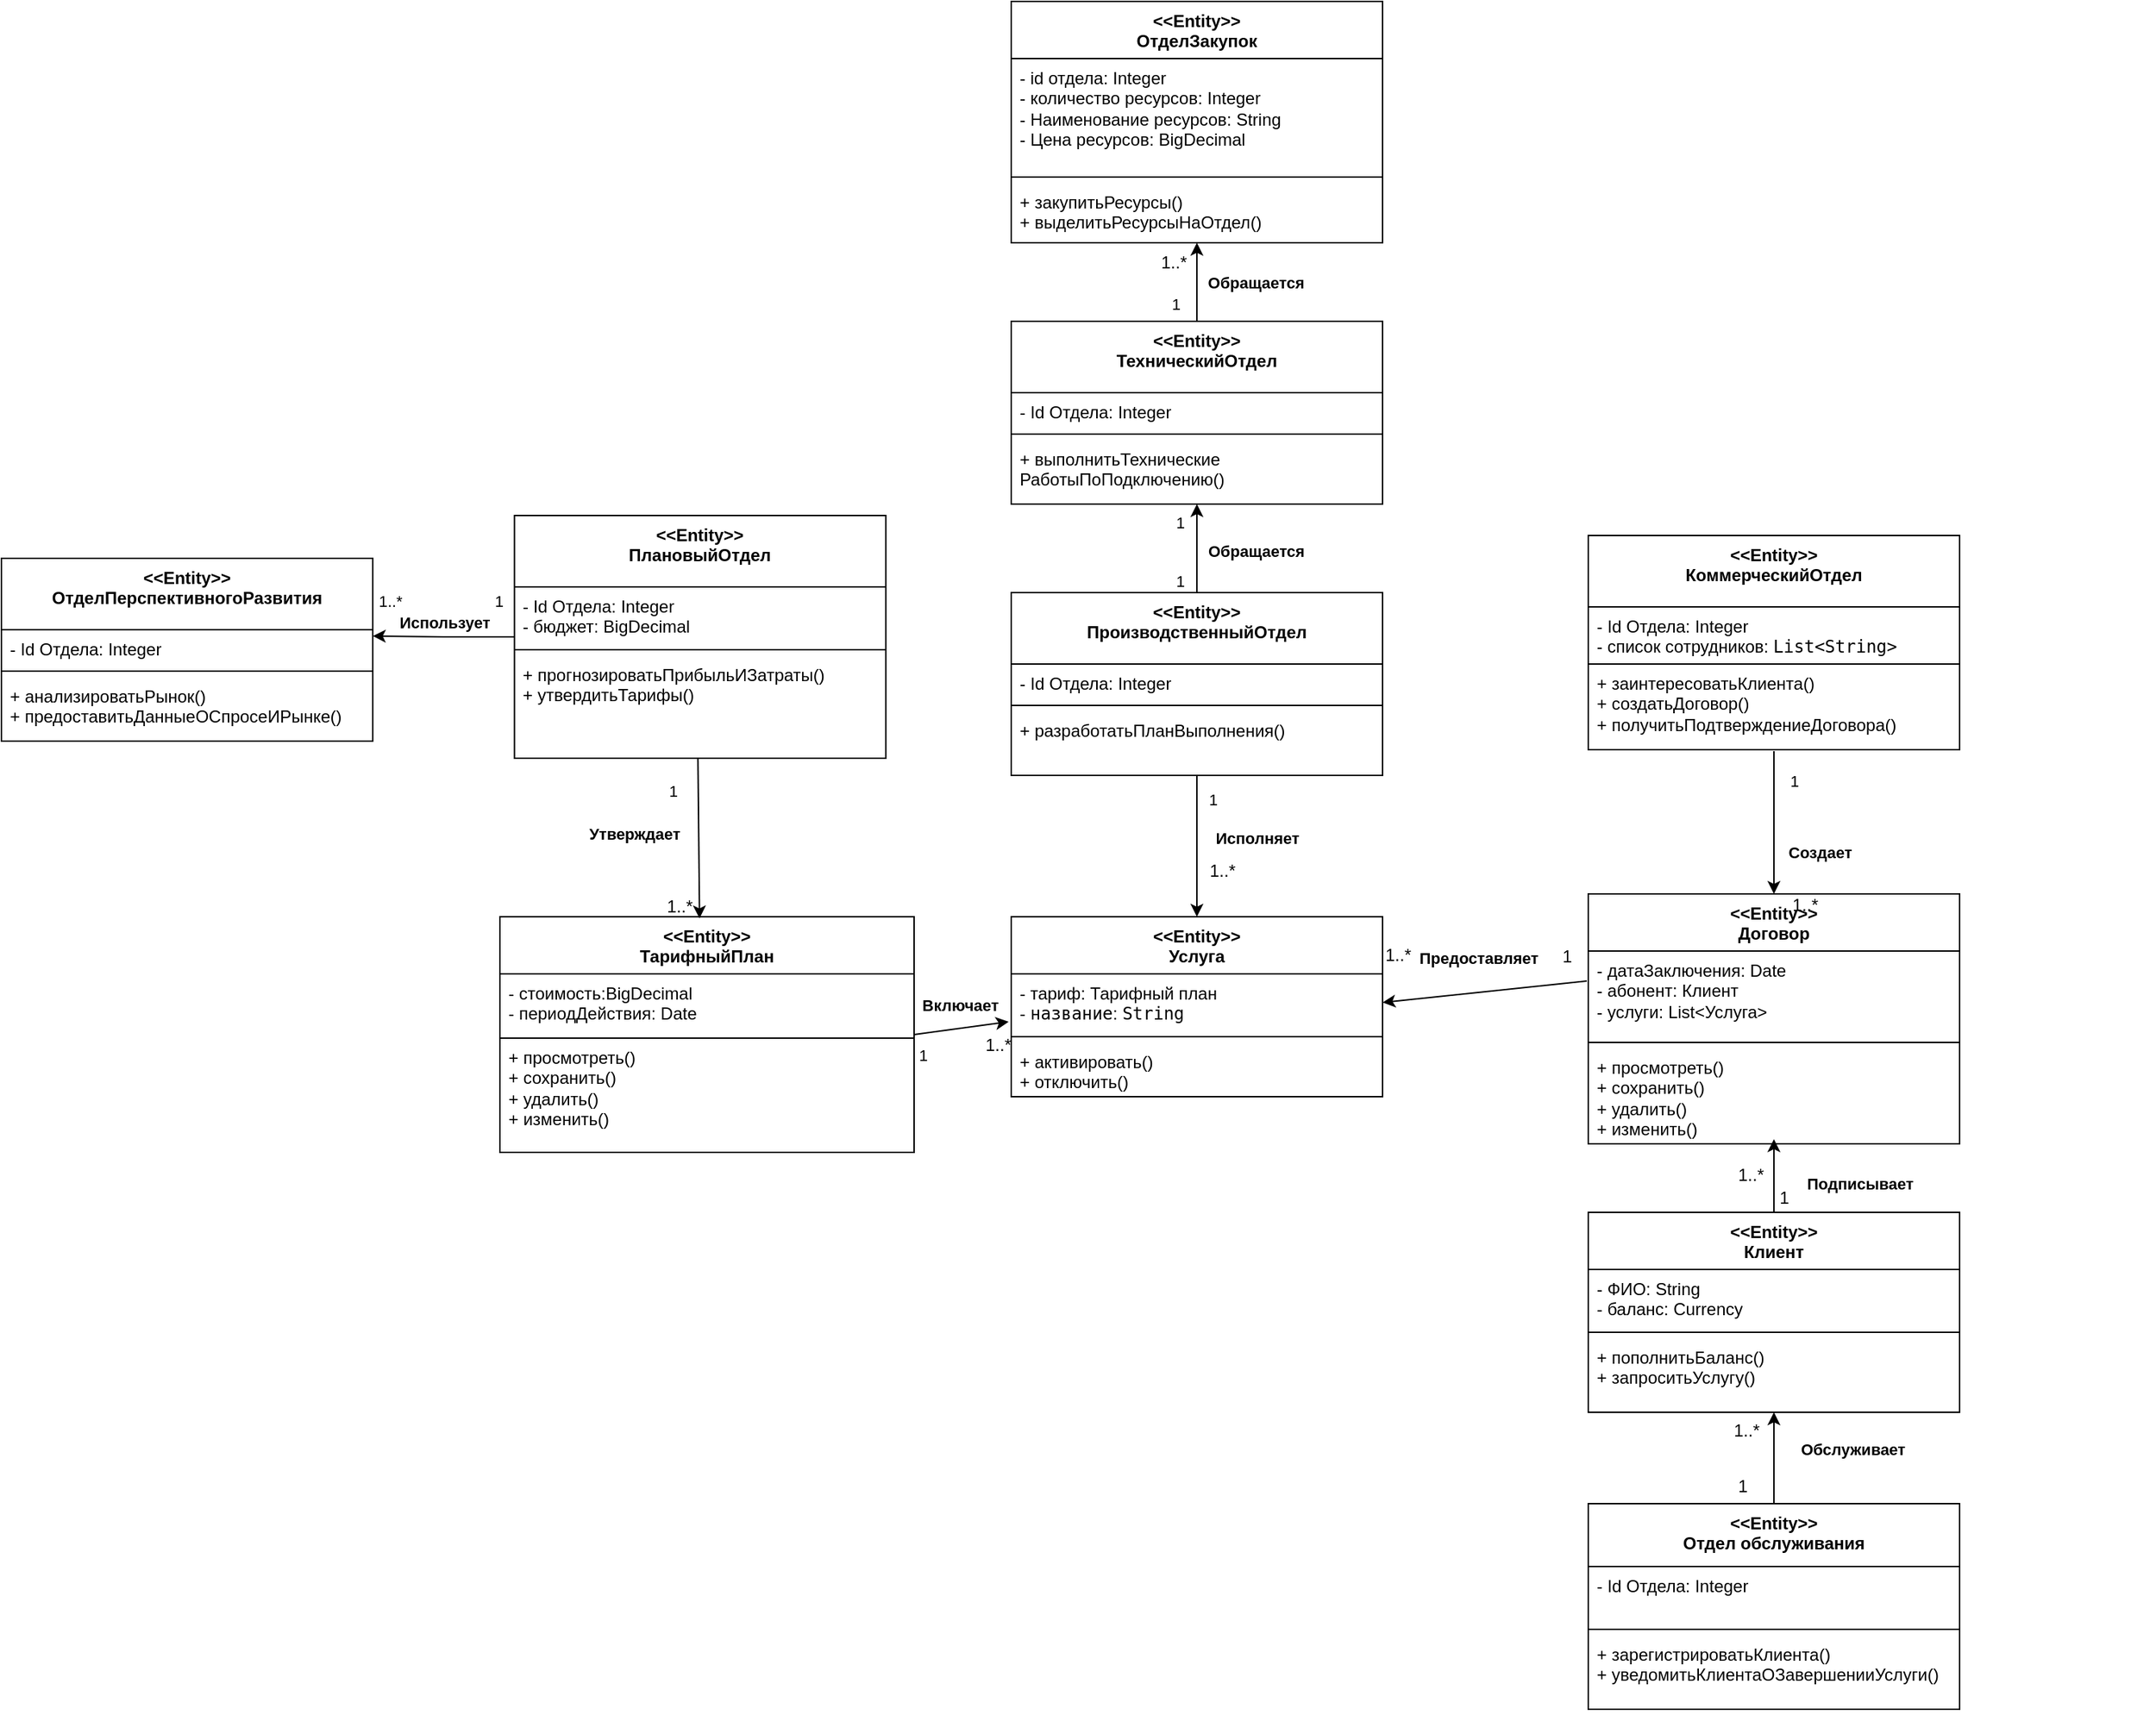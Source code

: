 <mxfile version="26.2.4">
  <diagram name="Страница — 1" id="UrVU0uqpv7EShTGXeRlz">
    <mxGraphModel dx="1558" dy="926" grid="0" gridSize="10" guides="1" tooltips="1" connect="1" arrows="1" fold="1" page="1" pageScale="1" pageWidth="2339" pageHeight="3300" math="0" shadow="0">
      <root>
        <mxCell id="0" />
        <mxCell id="1" parent="0" />
        <mxCell id="eWgIt1Ur5osE32BD8mv0-30" style="edgeStyle=orthogonalEdgeStyle;rounded=0;orthogonalLoop=1;jettySize=auto;html=1;" edge="1" parent="1" source="eWgIt1Ur5osE32BD8mv0-19" target="V-TtBSGZ4l5DKQ4Nvbj8-29">
          <mxGeometry relative="1" as="geometry">
            <mxPoint x="1521" y="920" as="sourcePoint" />
          </mxGeometry>
        </mxCell>
        <mxCell id="V-TtBSGZ4l5DKQ4Nvbj8-6" value="&lt;div&gt;&amp;lt;&amp;lt;Entity&amp;gt;&amp;gt;&lt;/div&gt;&lt;div&gt;ОтделЗакупок&lt;/div&gt;" style="swimlane;fontStyle=1;align=center;verticalAlign=top;childLayout=stackLayout;horizontal=1;startSize=40;horizontalStack=0;resizeParent=1;resizeParentMax=0;resizeLast=0;collapsible=1;marginBottom=0;whiteSpace=wrap;html=1;" parent="1" vertex="1">
          <mxGeometry x="1391" y="411" width="260" height="169" as="geometry" />
        </mxCell>
        <mxCell id="V-TtBSGZ4l5DKQ4Nvbj8-7" value="&lt;div&gt;&lt;div&gt;- id отдела&lt;span style=&quot;background-color: transparent; color: light-dark(rgb(0, 0, 0), rgb(255, 255, 255));&quot;&gt;: Integer&lt;/span&gt;&lt;/div&gt;&lt;/div&gt;&lt;div&gt;&lt;span style=&quot;background-color: transparent; color: light-dark(rgb(0, 0, 0), rgb(255, 255, 255));&quot;&gt;- количество ресурсов: Integer&lt;/span&gt;&lt;/div&gt;&lt;div&gt;- Наименование ресурсов: String&lt;/div&gt;&lt;div&gt;- Цена ресурсов: BigDecimal&lt;/div&gt;" style="text;strokeColor=none;fillColor=none;align=left;verticalAlign=top;spacingLeft=4;spacingRight=4;overflow=hidden;rotatable=0;points=[[0,0.5],[1,0.5]];portConstraint=eastwest;whiteSpace=wrap;html=1;" parent="V-TtBSGZ4l5DKQ4Nvbj8-6" vertex="1">
          <mxGeometry y="40" width="260" height="79" as="geometry" />
        </mxCell>
        <mxCell id="V-TtBSGZ4l5DKQ4Nvbj8-8" value="" style="line;strokeWidth=1;fillColor=none;align=left;verticalAlign=middle;spacingTop=-1;spacingLeft=3;spacingRight=3;rotatable=0;labelPosition=right;points=[];portConstraint=eastwest;strokeColor=inherit;" parent="V-TtBSGZ4l5DKQ4Nvbj8-6" vertex="1">
          <mxGeometry y="119" width="260" height="8" as="geometry" />
        </mxCell>
        <mxCell id="V-TtBSGZ4l5DKQ4Nvbj8-9" value="&lt;div&gt;+ закупитьРесурсы()&lt;/div&gt;&lt;div&gt;+ выделитьРесурсыНаОтдел()&lt;/div&gt;" style="text;strokeColor=none;fillColor=none;align=left;verticalAlign=top;spacingLeft=4;spacingRight=4;overflow=hidden;rotatable=0;points=[[0,0.5],[1,0.5]];portConstraint=eastwest;whiteSpace=wrap;html=1;" parent="V-TtBSGZ4l5DKQ4Nvbj8-6" vertex="1">
          <mxGeometry y="127" width="260" height="42" as="geometry" />
        </mxCell>
        <mxCell id="V-TtBSGZ4l5DKQ4Nvbj8-10" value="&lt;div&gt;&amp;lt;&amp;lt;Entity&amp;gt;&amp;gt;&lt;/div&gt;&lt;div&gt;ПлановыйОтдел&lt;/div&gt;" style="swimlane;fontStyle=1;align=center;verticalAlign=top;childLayout=stackLayout;horizontal=1;startSize=50;horizontalStack=0;resizeParent=1;resizeParentMax=0;resizeLast=0;collapsible=1;marginBottom=0;whiteSpace=wrap;html=1;" parent="1" vertex="1">
          <mxGeometry x="1043.21" y="771" width="260" height="170" as="geometry" />
        </mxCell>
        <mxCell id="V-TtBSGZ4l5DKQ4Nvbj8-11" value="&lt;div&gt;- Id Отдела: Integer&lt;/div&gt;- бюджет: BigDecimal" style="text;strokeColor=none;fillColor=none;align=left;verticalAlign=top;spacingLeft=4;spacingRight=4;overflow=hidden;rotatable=0;points=[[0,0.5],[1,0.5]];portConstraint=eastwest;whiteSpace=wrap;html=1;" parent="V-TtBSGZ4l5DKQ4Nvbj8-10" vertex="1">
          <mxGeometry y="50" width="260" height="40" as="geometry" />
        </mxCell>
        <mxCell id="V-TtBSGZ4l5DKQ4Nvbj8-12" value="" style="line;strokeWidth=1;fillColor=none;align=left;verticalAlign=middle;spacingTop=-1;spacingLeft=3;spacingRight=3;rotatable=0;labelPosition=right;points=[];portConstraint=eastwest;strokeColor=inherit;" parent="V-TtBSGZ4l5DKQ4Nvbj8-10" vertex="1">
          <mxGeometry y="90" width="260" height="8" as="geometry" />
        </mxCell>
        <mxCell id="V-TtBSGZ4l5DKQ4Nvbj8-13" value="&lt;div&gt;&lt;div&gt;+ прогнозироватьПрибыльИЗатраты()&lt;/div&gt;&lt;/div&gt;&lt;div&gt;+&amp;nbsp;&lt;span style=&quot;background-color: initial;&quot;&gt;утвердитьТарифы()&lt;/span&gt;&lt;/div&gt;" style="text;strokeColor=none;fillColor=none;align=left;verticalAlign=top;spacingLeft=4;spacingRight=4;overflow=hidden;rotatable=0;points=[[0,0.5],[1,0.5]];portConstraint=eastwest;whiteSpace=wrap;html=1;" parent="V-TtBSGZ4l5DKQ4Nvbj8-10" vertex="1">
          <mxGeometry y="98" width="260" height="72" as="geometry" />
        </mxCell>
        <mxCell id="V-TtBSGZ4l5DKQ4Nvbj8-14" value="&lt;div&gt;&amp;lt;&amp;lt;Entity&amp;gt;&amp;gt;&lt;/div&gt;&lt;div&gt;КоммерческийОтдел&lt;/div&gt;" style="swimlane;fontStyle=1;align=center;verticalAlign=top;childLayout=stackLayout;horizontal=1;startSize=50;horizontalStack=0;resizeParent=1;resizeParentMax=0;resizeLast=0;collapsible=1;marginBottom=0;whiteSpace=wrap;html=1;" parent="1" vertex="1">
          <mxGeometry x="1795" y="785" width="260" height="150" as="geometry" />
        </mxCell>
        <mxCell id="V-TtBSGZ4l5DKQ4Nvbj8-15" value="&lt;div&gt;- Id Отдела: Integer&lt;/div&gt;- список сотрудников: &lt;code&gt;List&amp;lt;String&amp;gt;&lt;/code&gt;&lt;div&gt;&lt;code&gt;&lt;br&gt;&lt;/code&gt;&lt;/div&gt;" style="text;strokeColor=default;fillColor=none;align=left;verticalAlign=top;spacingLeft=4;spacingRight=4;overflow=hidden;rotatable=0;points=[[0,0.5],[1,0.5]];portConstraint=eastwest;whiteSpace=wrap;html=1;" parent="V-TtBSGZ4l5DKQ4Nvbj8-14" vertex="1">
          <mxGeometry y="50" width="260" height="40" as="geometry" />
        </mxCell>
        <mxCell id="V-TtBSGZ4l5DKQ4Nvbj8-16" value="+ заинтересоватьКлиента()&lt;div&gt;+&amp;nbsp;&lt;span style=&quot;background-color: initial;&quot;&gt;создатьДоговор()&lt;/span&gt;&lt;br&gt;&lt;/div&gt;&lt;div&gt;+ получитьПодтверждениеДоговора()&lt;br&gt;&lt;/div&gt;" style="text;strokeColor=none;fillColor=none;align=left;verticalAlign=top;spacingLeft=4;spacingRight=4;overflow=hidden;rotatable=0;points=[[0,0.5],[1,0.5]];portConstraint=eastwest;whiteSpace=wrap;html=1;" parent="V-TtBSGZ4l5DKQ4Nvbj8-14" vertex="1">
          <mxGeometry y="90" width="260" height="60" as="geometry" />
        </mxCell>
        <mxCell id="V-TtBSGZ4l5DKQ4Nvbj8-21" value="&lt;div&gt;&amp;lt;&amp;lt;Entity&amp;gt;&amp;gt;&lt;/div&gt;Клиент" style="swimlane;fontStyle=1;align=center;verticalAlign=top;childLayout=stackLayout;horizontal=1;startSize=40;horizontalStack=0;resizeParent=1;resizeParentMax=0;resizeLast=0;collapsible=1;marginBottom=0;whiteSpace=wrap;html=1;" parent="1" vertex="1">
          <mxGeometry x="1795" y="1259.0" width="260" height="140" as="geometry" />
        </mxCell>
        <mxCell id="V-TtBSGZ4l5DKQ4Nvbj8-22" value="&lt;div&gt;- ФИО: String&lt;br&gt;&lt;/div&gt;&lt;div&gt;- баланс: Currency&lt;/div&gt;" style="text;strokeColor=none;fillColor=none;align=left;verticalAlign=top;spacingLeft=4;spacingRight=4;overflow=hidden;rotatable=0;points=[[0,0.5],[1,0.5]];portConstraint=eastwest;whiteSpace=wrap;html=1;" parent="V-TtBSGZ4l5DKQ4Nvbj8-21" vertex="1">
          <mxGeometry y="40" width="260" height="40" as="geometry" />
        </mxCell>
        <mxCell id="V-TtBSGZ4l5DKQ4Nvbj8-23" value="" style="line;strokeWidth=1;fillColor=none;align=left;verticalAlign=middle;spacingTop=-1;spacingLeft=3;spacingRight=3;rotatable=0;labelPosition=right;points=[];portConstraint=eastwest;strokeColor=inherit;" parent="V-TtBSGZ4l5DKQ4Nvbj8-21" vertex="1">
          <mxGeometry y="80" width="260" height="8" as="geometry" />
        </mxCell>
        <mxCell id="V-TtBSGZ4l5DKQ4Nvbj8-24" value="+ пополнитьБаланс()&lt;div&gt;+ &lt;span style=&quot;background-color: initial;&quot;&gt;запроситьУслугу()&lt;/span&gt;&lt;/div&gt;" style="text;strokeColor=none;fillColor=none;align=left;verticalAlign=top;spacingLeft=4;spacingRight=4;overflow=hidden;rotatable=0;points=[[0,0.5],[1,0.5]];portConstraint=eastwest;whiteSpace=wrap;html=1;" parent="V-TtBSGZ4l5DKQ4Nvbj8-21" vertex="1">
          <mxGeometry y="88" width="260" height="52" as="geometry" />
        </mxCell>
        <mxCell id="V-TtBSGZ4l5DKQ4Nvbj8-25" value="&lt;div&gt;&amp;lt;&amp;lt;Entity&amp;gt;&amp;gt;&lt;/div&gt;&lt;div&gt;&lt;span style=&quot;background-color: transparent; color: light-dark(rgb(0, 0, 0), rgb(255, 255, 255));&quot;&gt;Договор&lt;/span&gt;&lt;/div&gt;" style="swimlane;fontStyle=1;align=center;verticalAlign=top;childLayout=stackLayout;horizontal=1;startSize=40;horizontalStack=0;resizeParent=1;resizeParentMax=0;resizeLast=0;collapsible=1;marginBottom=0;whiteSpace=wrap;html=1;" parent="1" vertex="1">
          <mxGeometry x="1795" y="1036" width="260" height="175" as="geometry" />
        </mxCell>
        <mxCell id="V-TtBSGZ4l5DKQ4Nvbj8-26" value="&lt;div&gt;- датаЗаключения: Date&lt;/div&gt;&lt;div&gt;- абонент: Клиент&lt;br&gt;&lt;/div&gt;&lt;div&gt;- услуги: List&amp;lt;Услуга&amp;gt;&lt;/div&gt;" style="text;strokeColor=none;fillColor=none;align=left;verticalAlign=top;spacingLeft=4;spacingRight=4;overflow=hidden;rotatable=0;points=[[0,0.5],[1,0.5]];portConstraint=eastwest;whiteSpace=wrap;html=1;" parent="V-TtBSGZ4l5DKQ4Nvbj8-25" vertex="1">
          <mxGeometry y="40" width="260" height="60" as="geometry" />
        </mxCell>
        <mxCell id="V-TtBSGZ4l5DKQ4Nvbj8-27" value="" style="line;strokeWidth=1;fillColor=none;align=left;verticalAlign=middle;spacingTop=-1;spacingLeft=3;spacingRight=3;rotatable=0;labelPosition=right;points=[];portConstraint=eastwest;strokeColor=inherit;" parent="V-TtBSGZ4l5DKQ4Nvbj8-25" vertex="1">
          <mxGeometry y="100" width="260" height="8" as="geometry" />
        </mxCell>
        <mxCell id="V-TtBSGZ4l5DKQ4Nvbj8-28" value="&lt;div&gt;+ просмотреть()&lt;div&gt;+ сохранить()&lt;/div&gt;&lt;div&gt;+ удалить()&lt;/div&gt;&lt;div&gt;+ изменить()&lt;/div&gt;&lt;/div&gt;" style="text;strokeColor=none;fillColor=none;align=left;verticalAlign=top;spacingLeft=4;spacingRight=4;overflow=hidden;rotatable=0;points=[[0,0.5],[1,0.5]];portConstraint=eastwest;whiteSpace=wrap;html=1;" parent="V-TtBSGZ4l5DKQ4Nvbj8-25" vertex="1">
          <mxGeometry y="108" width="260" height="67" as="geometry" />
        </mxCell>
        <mxCell id="V-TtBSGZ4l5DKQ4Nvbj8-29" value="&lt;div&gt;&amp;lt;&amp;lt;Entity&amp;gt;&amp;gt;&lt;/div&gt;&lt;div&gt;&lt;span style=&quot;background-color: transparent; color: light-dark(rgb(0, 0, 0), rgb(255, 255, 255));&quot;&gt;Услуга&lt;/span&gt;&lt;/div&gt;" style="swimlane;fontStyle=1;align=center;verticalAlign=top;childLayout=stackLayout;horizontal=1;startSize=40;horizontalStack=0;resizeParent=1;resizeParentMax=0;resizeLast=0;collapsible=1;marginBottom=0;whiteSpace=wrap;html=1;" parent="1" vertex="1">
          <mxGeometry x="1391" y="1052" width="260" height="126" as="geometry" />
        </mxCell>
        <mxCell id="V-TtBSGZ4l5DKQ4Nvbj8-30" value="- тариф: Тарифный план&lt;div&gt;&lt;font face=&quot;Helvetica&quot;&gt;-&amp;nbsp;&lt;code&gt;название&lt;/code&gt;: &lt;code&gt;String&lt;/code&gt;&lt;/font&gt;&lt;/div&gt;" style="text;strokeColor=none;fillColor=none;align=left;verticalAlign=top;spacingLeft=4;spacingRight=4;overflow=hidden;rotatable=0;points=[[0,0.5],[1,0.5]];portConstraint=eastwest;whiteSpace=wrap;html=1;" parent="V-TtBSGZ4l5DKQ4Nvbj8-29" vertex="1">
          <mxGeometry y="40" width="260" height="40" as="geometry" />
        </mxCell>
        <mxCell id="V-TtBSGZ4l5DKQ4Nvbj8-31" value="" style="line;strokeWidth=1;fillColor=none;align=left;verticalAlign=middle;spacingTop=-1;spacingLeft=3;spacingRight=3;rotatable=0;labelPosition=right;points=[];portConstraint=eastwest;strokeColor=inherit;" parent="V-TtBSGZ4l5DKQ4Nvbj8-29" vertex="1">
          <mxGeometry y="80" width="260" height="8" as="geometry" />
        </mxCell>
        <mxCell id="V-TtBSGZ4l5DKQ4Nvbj8-32" value="+ активировать()&lt;div&gt;+ отключить()&lt;/div&gt;&lt;div&gt;&lt;br&gt;&lt;/div&gt;" style="text;strokeColor=none;fillColor=none;align=left;verticalAlign=top;spacingLeft=4;spacingRight=4;overflow=hidden;rotatable=0;points=[[0,0.5],[1,0.5]];portConstraint=eastwest;whiteSpace=wrap;html=1;" parent="V-TtBSGZ4l5DKQ4Nvbj8-29" vertex="1">
          <mxGeometry y="88" width="260" height="38" as="geometry" />
        </mxCell>
        <mxCell id="V-TtBSGZ4l5DKQ4Nvbj8-33" value="" style="resizable=0;html=1;align=right;verticalAlign=bottom;labelBackgroundColor=none;" parent="1" connectable="0" vertex="1">
          <mxGeometry x="1303.21" y="1140" as="geometry" />
        </mxCell>
        <mxCell id="V-TtBSGZ4l5DKQ4Nvbj8-34" value="" style="resizable=0;html=1;align=right;verticalAlign=bottom;labelBackgroundColor=none;" parent="1" connectable="0" vertex="1">
          <mxGeometry x="2020.692" y="1211.054" as="geometry" />
        </mxCell>
        <mxCell id="V-TtBSGZ4l5DKQ4Nvbj8-35" value="" style="resizable=0;html=1;align=right;verticalAlign=bottom;labelBackgroundColor=none;" parent="1" connectable="0" vertex="1">
          <mxGeometry x="1173.214" y="1085.471" as="geometry" />
        </mxCell>
        <mxCell id="V-TtBSGZ4l5DKQ4Nvbj8-36" value="&lt;div&gt;&amp;lt;&amp;lt;Entity&amp;gt;&amp;gt;&lt;/div&gt;&lt;div&gt;&lt;span style=&quot;background-color: transparent; color: light-dark(rgb(0, 0, 0), rgb(255, 255, 255));&quot;&gt;ТарифныйПлан&lt;/span&gt;&lt;span style=&quot;background-color: initial; text-wrap: nowrap; color: rgba(0, 0, 0, 0); font-family: monospace; font-size: 0px; font-weight: 400; text-align: start;&quot;&gt;%3CmxGraphModel%3E%3Croot%3E%3CmxCell%20id%3D%220%22%2F%3E%3CmxCell%20id%3D%221%22%20parent%3D%220%22%2F%3E%3CmxCell%20id%3D%222%22%20value%3D%22%26lt%3Bdiv%26gt%3B%26amp%3Blt%3B%26amp%3Blt%3BEntity%26amp%3Bgt%3B%26amp%3Bgt%3B%26lt%3B%2Fdiv%26gt%3B%D0%90%D0%B1%D0%BE%D0%BD%D0%B5%D0%BD%D1%82%22%20style%3D%22swimlane%3BfontStyle%3D1%3Balign%3Dcenter%3BverticalAlign%3Dtop%3BchildLayout%3DstackLayout%3Bhorizontal%3D1%3BstartSize%3D40%3BhorizontalStack%3D0%3BresizeParent%3D1%3BresizeParentMax%3D0%3BresizeLast%3D0%3Bcollapsible%3D1%3BmarginBottom%3D0%3BwhiteSpace%3Dwrap%3Bhtml%3D1%3B%22%20vertex%3D%221%22%20parent%3D%221%22%3E%3CmxGeometry%20x%3D%22310%22%20y%3D%22160%22%20width%3D%22160%22%20height%3D%22110%22%20as%3D%22geometry%22%2F%3E%3C%2FmxCell%3E%3CmxCell%20id%3D%223%22%20value%3D%22%2B%20field%3A%20type%22%20style%3D%22text%3BstrokeColor%3Dnone%3BfillColor%3Dnone%3Balign%3Dleft%3BverticalAlign%3Dtop%3BspacingLeft%3D4%3BspacingRight%3D4%3Boverflow%3Dhidden%3Brotatable%3D0%3Bpoints%3D%5B%5B0%2C0.5%5D%2C%5B1%2C0.5%5D%5D%3BportConstraint%3Deastwest%3BwhiteSpace%3Dwrap%3Bhtml%3D1%3B%22%20vertex%3D%221%22%20parent%3D%222%22%3E%3CmxGeometry%20y%3D%2240%22%20width%3D%22160%22%20height%3D%2226%22%20as%3D%22geometry%22%2F%3E%3C%2FmxCell%3E%3CmxCell%20id%3D%224%22%20value%3D%22%22%20style%3D%22line%3BstrokeWidth%3D1%3BfillColor%3Dnone%3Balign%3Dleft%3BverticalAlign%3Dmiddle%3BspacingTop%3D-1%3BspacingLeft%3D3%3BspacingRight%3D3%3Brotatable%3D0%3BlabelPosition%3Dright%3Bpoints%3D%5B%5D%3BportConstraint%3Deastwest%3BstrokeColor%3Dinherit%3B%22%20vertex%3D%221%22%20parent%3D%222%22%3E%3CmxGeometry%20y%3D%2266%22%20width%3D%22160%22%20height%3D%228%22%20as%3D%22geometry%22%2F%3E%3C%2FmxCell%3E%3CmxCell%20id%3D%225%22%20value%3D%22%2B%20%D0%97%D0%B0%D0%BA%D0%BB%D1%8E%D1%87%D0%B8%D1%82%D1%8C%20%D0%B4%D0%BE%D0%B3%D0%BE%D0%B2%D0%BE%D1%80(type)%3A%20type%22%20style%3D%22text%3BstrokeColor%3Dnone%3BfillColor%3Dnone%3Balign%3Dleft%3BverticalAlign%3Dtop%3BspacingLeft%3D4%3BspacingRight%3D4%3Boverflow%3Dhidden%3Brotatable%3D0%3Bpoints%3D%5B%5B0%2C0.5%5D%2C%5B1%2C0.5%5D%5D%3BportConstraint%3Deastwest%3BwhiteSpace%3Dwrap%3Bhtml%3D1%3B%22%20vertex%3D%221%22%20parent%3D%222%22%3E%3CmxGeometry%20y%3D%2274%22%20width%3D%22160%22%20height%3D%2236%22%20as%3D%22geometry%22%2F%3E%3C%2FmxCell%3E%3C%2Froot%3E%3C%2FmxGraphModel%3E&lt;/span&gt;&lt;/div&gt;" style="swimlane;fontStyle=1;align=center;verticalAlign=top;childLayout=stackLayout;horizontal=1;startSize=40;horizontalStack=0;resizeParent=1;resizeParentMax=0;resizeLast=0;collapsible=1;marginBottom=0;whiteSpace=wrap;html=1;" parent="1" vertex="1">
          <mxGeometry x="1033" y="1052" width="290" height="165" as="geometry">
            <mxRectangle x="-470" y="50" width="130" height="40" as="alternateBounds" />
          </mxGeometry>
        </mxCell>
        <mxCell id="V-TtBSGZ4l5DKQ4Nvbj8-37" value="&lt;div&gt;&lt;span style=&quot;background-color: initial;&quot;&gt;- стоимость:BigDecimal&lt;/span&gt;&lt;br&gt;&lt;/div&gt;&lt;div&gt;- периодДействия: Date&lt;br&gt;&lt;/div&gt;" style="text;strokeColor=none;fillColor=none;align=left;verticalAlign=top;spacingLeft=4;spacingRight=4;overflow=hidden;rotatable=0;points=[[0,0.5],[1,0.5]];portConstraint=eastwest;whiteSpace=wrap;html=1;" parent="V-TtBSGZ4l5DKQ4Nvbj8-36" vertex="1">
          <mxGeometry y="40" width="290" height="45" as="geometry" />
        </mxCell>
        <mxCell id="eWgIt1Ur5osE32BD8mv0-2" value="" style="endArrow=none;html=1;rounded=0;entryX=1;entryY=1;entryDx=0;entryDy=0;entryPerimeter=0;" edge="1" parent="V-TtBSGZ4l5DKQ4Nvbj8-36" target="V-TtBSGZ4l5DKQ4Nvbj8-37">
          <mxGeometry width="50" height="50" relative="1" as="geometry">
            <mxPoint y="85" as="sourcePoint" />
            <mxPoint x="50" y="35" as="targetPoint" />
          </mxGeometry>
        </mxCell>
        <mxCell id="eWgIt1Ur5osE32BD8mv0-1" value="+ просмотреть()&lt;div&gt;+ сохранить()&lt;/div&gt;&lt;div&gt;+ удалить()&lt;/div&gt;&lt;div&gt;+ изменить()&lt;/div&gt;" style="text;strokeColor=none;fillColor=none;align=left;verticalAlign=top;spacingLeft=4;spacingRight=4;overflow=hidden;rotatable=0;points=[[0,0.5],[1,0.5]];portConstraint=eastwest;whiteSpace=wrap;html=1;" vertex="1" parent="V-TtBSGZ4l5DKQ4Nvbj8-36">
          <mxGeometry y="85" width="290" height="80" as="geometry" />
        </mxCell>
        <mxCell id="V-TtBSGZ4l5DKQ4Nvbj8-38" value="" style="endArrow=none;html=1;rounded=0;align=center;verticalAlign=top;endFill=0;labelBackgroundColor=none;entryX=0.5;entryY=0;entryDx=0;entryDy=0;startArrow=classic;startFill=1;fontSize=17;exitX=0.5;exitY=0.952;exitDx=0;exitDy=0;exitPerimeter=0;" parent="1" target="V-TtBSGZ4l5DKQ4Nvbj8-21" edge="1" source="V-TtBSGZ4l5DKQ4Nvbj8-28">
          <mxGeometry relative="1" as="geometry">
            <mxPoint x="1925" y="1190" as="sourcePoint" />
            <mxPoint x="2465" y="1325" as="targetPoint" />
          </mxGeometry>
        </mxCell>
        <mxCell id="V-TtBSGZ4l5DKQ4Nvbj8-40" value="" style="resizable=0;html=1;align=right;verticalAlign=bottom;labelBackgroundColor=none;" parent="V-TtBSGZ4l5DKQ4Nvbj8-38" connectable="0" vertex="1">
          <mxGeometry x="1" relative="1" as="geometry">
            <mxPoint x="-45" y="205" as="offset" />
          </mxGeometry>
        </mxCell>
        <mxCell id="V-TtBSGZ4l5DKQ4Nvbj8-42" value="&lt;b&gt;Подписывает&lt;/b&gt;" style="edgeLabel;html=1;align=center;verticalAlign=middle;resizable=0;points=[];" parent="V-TtBSGZ4l5DKQ4Nvbj8-38" vertex="1" connectable="0">
          <mxGeometry x="-0.314" relative="1" as="geometry">
            <mxPoint x="60" y="13" as="offset" />
          </mxGeometry>
        </mxCell>
        <mxCell id="V-TtBSGZ4l5DKQ4Nvbj8-43" value="" style="endArrow=classic;html=1;rounded=0;align=center;verticalAlign=top;endFill=1;labelBackgroundColor=none;entryX=0.5;entryY=0;entryDx=0;entryDy=0;strokeColor=default;exitX=0.5;exitY=1.016;exitDx=0;exitDy=0;exitPerimeter=0;" parent="1" target="V-TtBSGZ4l5DKQ4Nvbj8-25" edge="1" source="V-TtBSGZ4l5DKQ4Nvbj8-16">
          <mxGeometry relative="1" as="geometry">
            <mxPoint x="1925" y="917" as="sourcePoint" />
            <mxPoint x="1925" y="1021" as="targetPoint" />
          </mxGeometry>
        </mxCell>
        <mxCell id="V-TtBSGZ4l5DKQ4Nvbj8-44" value="1..*" style="resizable=0;html=1;align=left;verticalAlign=top;labelBackgroundColor=none;" parent="V-TtBSGZ4l5DKQ4Nvbj8-43" connectable="0" vertex="1">
          <mxGeometry x="-1" relative="1" as="geometry">
            <mxPoint x="11" y="94" as="offset" />
          </mxGeometry>
        </mxCell>
        <mxCell id="V-TtBSGZ4l5DKQ4Nvbj8-45" value="" style="resizable=0;html=1;align=right;verticalAlign=bottom;labelBackgroundColor=none;" parent="V-TtBSGZ4l5DKQ4Nvbj8-43" connectable="0" vertex="1">
          <mxGeometry x="1" relative="1" as="geometry" />
        </mxCell>
        <mxCell id="V-TtBSGZ4l5DKQ4Nvbj8-46" value="1" style="edgeLabel;html=1;align=center;verticalAlign=middle;resizable=0;points=[];" parent="V-TtBSGZ4l5DKQ4Nvbj8-43" vertex="1" connectable="0">
          <mxGeometry x="0.6" y="1" relative="1" as="geometry">
            <mxPoint x="13" y="-59" as="offset" />
          </mxGeometry>
        </mxCell>
        <mxCell id="V-TtBSGZ4l5DKQ4Nvbj8-47" value="&lt;b&gt;Создает&lt;/b&gt;" style="edgeLabel;html=1;align=center;verticalAlign=middle;resizable=0;points=[];" parent="V-TtBSGZ4l5DKQ4Nvbj8-43" vertex="1" connectable="0">
          <mxGeometry x="-0.314" relative="1" as="geometry">
            <mxPoint x="32" y="36" as="offset" />
          </mxGeometry>
        </mxCell>
        <mxCell id="V-TtBSGZ4l5DKQ4Nvbj8-59" value="" style="endArrow=classic;html=1;rounded=0;align=center;verticalAlign=top;endFill=1;labelBackgroundColor=none;exitX=0.494;exitY=1.002;exitDx=0;exitDy=0;entryX=0.482;entryY=0.007;entryDx=0;entryDy=0;exitPerimeter=0;entryPerimeter=0;" parent="1" source="V-TtBSGZ4l5DKQ4Nvbj8-13" target="V-TtBSGZ4l5DKQ4Nvbj8-36" edge="1">
          <mxGeometry relative="1" as="geometry">
            <mxPoint x="2811" y="939" as="sourcePoint" />
            <mxPoint x="2812" y="1021" as="targetPoint" />
          </mxGeometry>
        </mxCell>
        <mxCell id="V-TtBSGZ4l5DKQ4Nvbj8-60" value="1..*" style="resizable=0;html=1;align=left;verticalAlign=top;labelBackgroundColor=none;" parent="V-TtBSGZ4l5DKQ4Nvbj8-59" connectable="0" vertex="1">
          <mxGeometry x="-1" relative="1" as="geometry">
            <mxPoint x="-24" y="90" as="offset" />
          </mxGeometry>
        </mxCell>
        <mxCell id="V-TtBSGZ4l5DKQ4Nvbj8-61" value="" style="resizable=0;html=1;align=right;verticalAlign=bottom;labelBackgroundColor=none;" parent="V-TtBSGZ4l5DKQ4Nvbj8-59" connectable="0" vertex="1">
          <mxGeometry x="1" relative="1" as="geometry" />
        </mxCell>
        <mxCell id="V-TtBSGZ4l5DKQ4Nvbj8-62" value="1" style="edgeLabel;html=1;align=center;verticalAlign=middle;resizable=0;points=[];" parent="V-TtBSGZ4l5DKQ4Nvbj8-59" vertex="1" connectable="0">
          <mxGeometry x="0.6" y="1" relative="1" as="geometry">
            <mxPoint x="358" y="-61" as="offset" />
          </mxGeometry>
        </mxCell>
        <mxCell id="V-TtBSGZ4l5DKQ4Nvbj8-63" value="&lt;b&gt;Утверждает&lt;/b&gt;" style="edgeLabel;html=1;align=center;verticalAlign=middle;resizable=0;points=[];" parent="V-TtBSGZ4l5DKQ4Nvbj8-59" vertex="1" connectable="0">
          <mxGeometry x="-0.314" relative="1" as="geometry">
            <mxPoint x="-45" y="14" as="offset" />
          </mxGeometry>
        </mxCell>
        <mxCell id="V-TtBSGZ4l5DKQ4Nvbj8-69" value="" style="endArrow=classic;html=1;rounded=0;align=center;verticalAlign=top;endFill=1;labelBackgroundColor=none;exitX=-0.004;exitY=0.35;exitDx=0;exitDy=0;entryX=1;entryY=0.5;entryDx=0;entryDy=0;exitPerimeter=0;" parent="1" source="V-TtBSGZ4l5DKQ4Nvbj8-26" target="V-TtBSGZ4l5DKQ4Nvbj8-30" edge="1">
          <mxGeometry relative="1" as="geometry">
            <mxPoint x="2037" y="1255" as="sourcePoint" />
            <mxPoint x="2036" y="1176" as="targetPoint" />
          </mxGeometry>
        </mxCell>
        <mxCell id="V-TtBSGZ4l5DKQ4Nvbj8-70" value="1" style="resizable=0;html=1;align=left;verticalAlign=top;labelBackgroundColor=none;" parent="V-TtBSGZ4l5DKQ4Nvbj8-69" connectable="0" vertex="1">
          <mxGeometry x="-1" relative="1" as="geometry">
            <mxPoint x="-19" y="-31" as="offset" />
          </mxGeometry>
        </mxCell>
        <mxCell id="V-TtBSGZ4l5DKQ4Nvbj8-71" value="" style="resizable=0;html=1;align=right;verticalAlign=bottom;labelBackgroundColor=none;" parent="V-TtBSGZ4l5DKQ4Nvbj8-69" connectable="0" vertex="1">
          <mxGeometry x="1" relative="1" as="geometry" />
        </mxCell>
        <mxCell id="V-TtBSGZ4l5DKQ4Nvbj8-73" value="&lt;b&gt;Предоставляет&lt;/b&gt;" style="edgeLabel;html=1;align=center;verticalAlign=middle;resizable=0;points=[];" parent="V-TtBSGZ4l5DKQ4Nvbj8-69" vertex="1" connectable="0">
          <mxGeometry x="-0.314" relative="1" as="geometry">
            <mxPoint x="-27" y="-21" as="offset" />
          </mxGeometry>
        </mxCell>
        <mxCell id="V-TtBSGZ4l5DKQ4Nvbj8-74" value="" style="endArrow=none;html=1;rounded=0;align=center;verticalAlign=top;endFill=0;labelBackgroundColor=none;entryX=1;entryY=0.5;entryDx=0;entryDy=0;strokeColor=default;exitX=-0.007;exitY=0.838;exitDx=0;exitDy=0;exitPerimeter=0;startArrow=classic;startFill=1;" parent="1" source="V-TtBSGZ4l5DKQ4Nvbj8-30" target="V-TtBSGZ4l5DKQ4Nvbj8-36" edge="1">
          <mxGeometry relative="1" as="geometry">
            <mxPoint x="1527" y="871" as="sourcePoint" />
            <mxPoint x="1527" y="1041" as="targetPoint" />
          </mxGeometry>
        </mxCell>
        <mxCell id="V-TtBSGZ4l5DKQ4Nvbj8-75" value="1..*" style="resizable=0;html=1;align=left;verticalAlign=top;labelBackgroundColor=none;" parent="V-TtBSGZ4l5DKQ4Nvbj8-74" connectable="0" vertex="1">
          <mxGeometry x="-1" relative="1" as="geometry">
            <mxPoint x="-18" y="2" as="offset" />
          </mxGeometry>
        </mxCell>
        <mxCell id="V-TtBSGZ4l5DKQ4Nvbj8-76" value="" style="resizable=0;html=1;align=right;verticalAlign=bottom;labelBackgroundColor=none;" parent="V-TtBSGZ4l5DKQ4Nvbj8-74" connectable="0" vertex="1">
          <mxGeometry x="1" relative="1" as="geometry" />
        </mxCell>
        <mxCell id="V-TtBSGZ4l5DKQ4Nvbj8-77" value="1" style="edgeLabel;html=1;align=center;verticalAlign=middle;resizable=0;points=[];" parent="V-TtBSGZ4l5DKQ4Nvbj8-74" vertex="1" connectable="0">
          <mxGeometry x="0.6" y="1" relative="1" as="geometry">
            <mxPoint x="-8" y="15" as="offset" />
          </mxGeometry>
        </mxCell>
        <mxCell id="V-TtBSGZ4l5DKQ4Nvbj8-78" value="&lt;b&gt;Включает&lt;/b&gt;" style="edgeLabel;html=1;align=center;verticalAlign=middle;resizable=0;points=[];" parent="V-TtBSGZ4l5DKQ4Nvbj8-74" vertex="1" connectable="0">
          <mxGeometry x="-0.314" relative="1" as="geometry">
            <mxPoint x="-12" y="-15" as="offset" />
          </mxGeometry>
        </mxCell>
        <mxCell id="nqU_mmRqwJngatGiqdI7-1" value="1..*" style="resizable=0;html=1;align=left;verticalAlign=top;labelBackgroundColor=none;" parent="1" connectable="0" vertex="1">
          <mxGeometry x="2191" y="1509" as="geometry">
            <mxPoint x="-296" y="-111" as="offset" />
          </mxGeometry>
        </mxCell>
        <mxCell id="eWgIt1Ur5osE32BD8mv0-12" style="edgeStyle=orthogonalEdgeStyle;rounded=0;orthogonalLoop=1;jettySize=auto;html=1;" edge="1" parent="1" source="eWgIt1Ur5osE32BD8mv0-6" target="V-TtBSGZ4l5DKQ4Nvbj8-21">
          <mxGeometry relative="1" as="geometry" />
        </mxCell>
        <mxCell id="eWgIt1Ur5osE32BD8mv0-6" value="&lt;div&gt;&amp;lt;&amp;lt;Entity&amp;gt;&amp;gt;&lt;/div&gt;Отдел обслуживания" style="swimlane;fontStyle=1;align=center;verticalAlign=top;childLayout=stackLayout;horizontal=1;startSize=44;horizontalStack=0;resizeParent=1;resizeParentMax=0;resizeLast=0;collapsible=1;marginBottom=0;whiteSpace=wrap;html=1;" vertex="1" parent="1">
          <mxGeometry x="1795" y="1463.0" width="260" height="144" as="geometry" />
        </mxCell>
        <mxCell id="eWgIt1Ur5osE32BD8mv0-7" value="&lt;div&gt;- Id Отдела: Integer&lt;/div&gt;" style="text;strokeColor=none;fillColor=none;align=left;verticalAlign=top;spacingLeft=4;spacingRight=4;overflow=hidden;rotatable=0;points=[[0,0.5],[1,0.5]];portConstraint=eastwest;whiteSpace=wrap;html=1;" vertex="1" parent="eWgIt1Ur5osE32BD8mv0-6">
          <mxGeometry y="44" width="260" height="40" as="geometry" />
        </mxCell>
        <mxCell id="eWgIt1Ur5osE32BD8mv0-8" value="" style="line;strokeWidth=1;fillColor=none;align=left;verticalAlign=middle;spacingTop=-1;spacingLeft=3;spacingRight=3;rotatable=0;labelPosition=right;points=[];portConstraint=eastwest;strokeColor=inherit;" vertex="1" parent="eWgIt1Ur5osE32BD8mv0-6">
          <mxGeometry y="84" width="260" height="8" as="geometry" />
        </mxCell>
        <mxCell id="eWgIt1Ur5osE32BD8mv0-9" value="+ зарегистрироватьКлиента()&lt;div&gt;+&amp;nbsp;&lt;span style=&quot;background-color: initial;&quot;&gt;уведомитьКлиентаОЗавершенииУслуги()&lt;/span&gt;&lt;/div&gt;" style="text;strokeColor=none;fillColor=none;align=left;verticalAlign=top;spacingLeft=4;spacingRight=4;overflow=hidden;rotatable=0;points=[[0,0.5],[1,0.5]];portConstraint=eastwest;whiteSpace=wrap;html=1;" vertex="1" parent="eWgIt1Ur5osE32BD8mv0-6">
          <mxGeometry y="92" width="260" height="52" as="geometry" />
        </mxCell>
        <mxCell id="eWgIt1Ur5osE32BD8mv0-13" value="1" style="resizable=0;html=1;align=left;verticalAlign=top;labelBackgroundColor=none;" connectable="0" vertex="1" parent="1">
          <mxGeometry x="1920" y="1387.91" as="geometry">
            <mxPoint x="7" y="-153" as="offset" />
          </mxGeometry>
        </mxCell>
        <mxCell id="eWgIt1Ur5osE32BD8mv0-14" value="1..*" style="resizable=0;html=1;align=left;verticalAlign=top;labelBackgroundColor=none;" connectable="0" vertex="1" parent="1">
          <mxGeometry x="1651" y="1065" as="geometry" />
        </mxCell>
        <mxCell id="eWgIt1Ur5osE32BD8mv0-15" value="&lt;div&gt;&amp;lt;&amp;lt;Entity&amp;gt;&amp;gt;&lt;/div&gt;&lt;div&gt;ОтделПерспективногоРазвития&lt;/div&gt;" style="swimlane;fontStyle=1;align=center;verticalAlign=top;childLayout=stackLayout;horizontal=1;startSize=50;horizontalStack=0;resizeParent=1;resizeParentMax=0;resizeLast=0;collapsible=1;marginBottom=0;whiteSpace=wrap;html=1;" vertex="1" parent="1">
          <mxGeometry x="684" y="801" width="260" height="128" as="geometry" />
        </mxCell>
        <mxCell id="eWgIt1Ur5osE32BD8mv0-16" value="&lt;div&gt;- Id Отдела: Integer&lt;/div&gt;" style="text;strokeColor=none;fillColor=none;align=left;verticalAlign=top;spacingLeft=4;spacingRight=4;overflow=hidden;rotatable=0;points=[[0,0.5],[1,0.5]];portConstraint=eastwest;whiteSpace=wrap;html=1;" vertex="1" parent="eWgIt1Ur5osE32BD8mv0-15">
          <mxGeometry y="50" width="260" height="25" as="geometry" />
        </mxCell>
        <mxCell id="eWgIt1Ur5osE32BD8mv0-17" value="" style="line;strokeWidth=1;fillColor=none;align=left;verticalAlign=middle;spacingTop=-1;spacingLeft=3;spacingRight=3;rotatable=0;labelPosition=right;points=[];portConstraint=eastwest;strokeColor=inherit;" vertex="1" parent="eWgIt1Ur5osE32BD8mv0-15">
          <mxGeometry y="75" width="260" height="8" as="geometry" />
        </mxCell>
        <mxCell id="eWgIt1Ur5osE32BD8mv0-18" value="&lt;div&gt;+&amp;nbsp;&lt;span style=&quot;background-color: initial;&quot;&gt;анализироватьРынок()&lt;/span&gt;&lt;br&gt;&lt;/div&gt;&lt;div&gt;&lt;span style=&quot;background-color: initial;&quot;&gt;+&amp;nbsp;&lt;/span&gt;&lt;span style=&quot;background-color: initial;&quot;&gt;предоставитьДанныеОСпросеИРынке()&lt;/span&gt;&lt;/div&gt;&lt;div&gt;&lt;br&gt;&lt;/div&gt;" style="text;strokeColor=none;fillColor=none;align=left;verticalAlign=top;spacingLeft=4;spacingRight=4;overflow=hidden;rotatable=0;points=[[0,0.5],[1,0.5]];portConstraint=eastwest;whiteSpace=wrap;html=1;" vertex="1" parent="eWgIt1Ur5osE32BD8mv0-15">
          <mxGeometry y="83" width="260" height="45" as="geometry" />
        </mxCell>
        <mxCell id="eWgIt1Ur5osE32BD8mv0-29" style="edgeStyle=orthogonalEdgeStyle;rounded=0;orthogonalLoop=1;jettySize=auto;html=1;endArrow=classic;endFill=1;" edge="1" parent="1" source="eWgIt1Ur5osE32BD8mv0-19" target="eWgIt1Ur5osE32BD8mv0-23">
          <mxGeometry relative="1" as="geometry" />
        </mxCell>
        <mxCell id="eWgIt1Ur5osE32BD8mv0-19" value="&lt;div&gt;&amp;lt;&amp;lt;Entity&amp;gt;&amp;gt;&lt;/div&gt;&lt;div&gt;ПроизводственныйОтдел&lt;/div&gt;" style="swimlane;fontStyle=1;align=center;verticalAlign=top;childLayout=stackLayout;horizontal=1;startSize=50;horizontalStack=0;resizeParent=1;resizeParentMax=0;resizeLast=0;collapsible=1;marginBottom=0;whiteSpace=wrap;html=1;" vertex="1" parent="1">
          <mxGeometry x="1391" y="825" width="260" height="128" as="geometry" />
        </mxCell>
        <mxCell id="eWgIt1Ur5osE32BD8mv0-20" value="&lt;div&gt;- Id Отдела: Integer&lt;/div&gt;" style="text;strokeColor=none;fillColor=none;align=left;verticalAlign=top;spacingLeft=4;spacingRight=4;overflow=hidden;rotatable=0;points=[[0,0.5],[1,0.5]];portConstraint=eastwest;whiteSpace=wrap;html=1;" vertex="1" parent="eWgIt1Ur5osE32BD8mv0-19">
          <mxGeometry y="50" width="260" height="25" as="geometry" />
        </mxCell>
        <mxCell id="eWgIt1Ur5osE32BD8mv0-21" value="" style="line;strokeWidth=1;fillColor=none;align=left;verticalAlign=middle;spacingTop=-1;spacingLeft=3;spacingRight=3;rotatable=0;labelPosition=right;points=[];portConstraint=eastwest;strokeColor=inherit;" vertex="1" parent="eWgIt1Ur5osE32BD8mv0-19">
          <mxGeometry y="75" width="260" height="8" as="geometry" />
        </mxCell>
        <mxCell id="eWgIt1Ur5osE32BD8mv0-22" value="&lt;div&gt;+ разработатьПланВыполнения()&lt;/div&gt;" style="text;strokeColor=none;fillColor=none;align=left;verticalAlign=top;spacingLeft=4;spacingRight=4;overflow=hidden;rotatable=0;points=[[0,0.5],[1,0.5]];portConstraint=eastwest;whiteSpace=wrap;html=1;" vertex="1" parent="eWgIt1Ur5osE32BD8mv0-19">
          <mxGeometry y="83" width="260" height="45" as="geometry" />
        </mxCell>
        <mxCell id="eWgIt1Ur5osE32BD8mv0-27" style="edgeStyle=orthogonalEdgeStyle;rounded=0;orthogonalLoop=1;jettySize=auto;html=1;endArrow=classic;endFill=1;" edge="1" parent="1" source="eWgIt1Ur5osE32BD8mv0-23" target="V-TtBSGZ4l5DKQ4Nvbj8-6">
          <mxGeometry relative="1" as="geometry" />
        </mxCell>
        <mxCell id="eWgIt1Ur5osE32BD8mv0-23" value="&lt;div&gt;&amp;lt;&amp;lt;Entity&amp;gt;&amp;gt;&lt;/div&gt;&lt;div&gt;ТехническийОтдел&lt;/div&gt;" style="swimlane;fontStyle=1;align=center;verticalAlign=top;childLayout=stackLayout;horizontal=1;startSize=50;horizontalStack=0;resizeParent=1;resizeParentMax=0;resizeLast=0;collapsible=1;marginBottom=0;whiteSpace=wrap;html=1;" vertex="1" parent="1">
          <mxGeometry x="1391" y="635" width="260" height="128" as="geometry" />
        </mxCell>
        <mxCell id="eWgIt1Ur5osE32BD8mv0-24" value="&lt;div&gt;- Id Отдела: Integer&lt;/div&gt;" style="text;strokeColor=none;fillColor=none;align=left;verticalAlign=top;spacingLeft=4;spacingRight=4;overflow=hidden;rotatable=0;points=[[0,0.5],[1,0.5]];portConstraint=eastwest;whiteSpace=wrap;html=1;" vertex="1" parent="eWgIt1Ur5osE32BD8mv0-23">
          <mxGeometry y="50" width="260" height="25" as="geometry" />
        </mxCell>
        <mxCell id="eWgIt1Ur5osE32BD8mv0-25" value="" style="line;strokeWidth=1;fillColor=none;align=left;verticalAlign=middle;spacingTop=-1;spacingLeft=3;spacingRight=3;rotatable=0;labelPosition=right;points=[];portConstraint=eastwest;strokeColor=inherit;" vertex="1" parent="eWgIt1Ur5osE32BD8mv0-23">
          <mxGeometry y="75" width="260" height="8" as="geometry" />
        </mxCell>
        <mxCell id="eWgIt1Ur5osE32BD8mv0-26" value="&lt;div&gt;+&amp;nbsp;выполнитьТехнические&lt;div&gt;РаботыПоПодключению()&lt;/div&gt;&lt;/div&gt;" style="text;strokeColor=none;fillColor=none;align=left;verticalAlign=top;spacingLeft=4;spacingRight=4;overflow=hidden;rotatable=0;points=[[0,0.5],[1,0.5]];portConstraint=eastwest;whiteSpace=wrap;html=1;" vertex="1" parent="eWgIt1Ur5osE32BD8mv0-23">
          <mxGeometry y="83" width="260" height="45" as="geometry" />
        </mxCell>
        <mxCell id="eWgIt1Ur5osE32BD8mv0-40" value="1" style="edgeLabel;html=1;align=center;verticalAlign=middle;resizable=0;points=[];" vertex="1" connectable="0" parent="1">
          <mxGeometry x="1156.003" y="964.0" as="geometry">
            <mxPoint x="-2" as="offset" />
          </mxGeometry>
        </mxCell>
        <mxCell id="eWgIt1Ur5osE32BD8mv0-41" value="1..*" style="resizable=0;html=1;align=left;verticalAlign=top;labelBackgroundColor=none;" connectable="0" vertex="1" parent="1">
          <mxGeometry x="1142.0" y="1033.004" as="geometry">
            <mxPoint x="386" y="-27" as="offset" />
          </mxGeometry>
        </mxCell>
        <mxCell id="eWgIt1Ur5osE32BD8mv0-42" value="&lt;b&gt;Исполняет&lt;/b&gt;" style="edgeLabel;html=1;align=center;verticalAlign=middle;resizable=0;points=[];" vertex="1" connectable="0" parent="1">
          <mxGeometry x="1571.0" y="1007" as="geometry">
            <mxPoint x="-8" y="-10" as="offset" />
          </mxGeometry>
        </mxCell>
        <mxCell id="eWgIt1Ur5osE32BD8mv0-43" value="1" style="edgeLabel;html=1;align=center;verticalAlign=middle;resizable=0;points=[];" vertex="1" connectable="0" parent="1">
          <mxGeometry x="1165.003" y="1007.0" as="geometry">
            <mxPoint x="-133" y="-176" as="offset" />
          </mxGeometry>
        </mxCell>
        <mxCell id="eWgIt1Ur5osE32BD8mv0-44" value="1..*" style="edgeLabel;html=1;align=center;verticalAlign=middle;resizable=0;points=[];" vertex="1" connectable="0" parent="1">
          <mxGeometry x="1136.003" y="1019.0" as="geometry">
            <mxPoint x="-180" y="-188" as="offset" />
          </mxGeometry>
        </mxCell>
        <mxCell id="eWgIt1Ur5osE32BD8mv0-46" style="edgeStyle=orthogonalEdgeStyle;rounded=0;orthogonalLoop=1;jettySize=auto;html=1;entryX=1;entryY=0.175;entryDx=0;entryDy=0;entryPerimeter=0;" edge="1" parent="1" source="V-TtBSGZ4l5DKQ4Nvbj8-10" target="eWgIt1Ur5osE32BD8mv0-16">
          <mxGeometry relative="1" as="geometry" />
        </mxCell>
        <mxCell id="eWgIt1Ur5osE32BD8mv0-48" value="&lt;b&gt;Обращается&lt;/b&gt;" style="edgeLabel;html=1;align=center;verticalAlign=middle;resizable=0;points=[];" vertex="1" connectable="0" parent="1">
          <mxGeometry x="1562" y="608" as="geometry" />
        </mxCell>
        <mxCell id="eWgIt1Ur5osE32BD8mv0-49" value="1" style="edgeLabel;html=1;align=center;verticalAlign=middle;resizable=0;points=[];" vertex="1" connectable="0" parent="1">
          <mxGeometry x="1949" y="963" as="geometry">
            <mxPoint x="-443" y="-340" as="offset" />
          </mxGeometry>
        </mxCell>
        <mxCell id="eWgIt1Ur5osE32BD8mv0-50" value="1..*" style="resizable=0;html=1;align=left;verticalAlign=top;labelBackgroundColor=none;" connectable="0" vertex="1" parent="1">
          <mxGeometry x="1494" y="580" as="geometry" />
        </mxCell>
        <mxCell id="eWgIt1Ur5osE32BD8mv0-52" value="&lt;b&gt;Обслуживает&lt;/b&gt;" style="edgeLabel;html=1;align=center;verticalAlign=middle;resizable=0;points=[];" vertex="1" connectable="0" parent="1">
          <mxGeometry x="1979.997" y="1424.999" as="geometry" />
        </mxCell>
        <mxCell id="eWgIt1Ur5osE32BD8mv0-53" value="1" style="resizable=0;html=1;align=left;verticalAlign=top;labelBackgroundColor=none;" connectable="0" vertex="1" parent="1">
          <mxGeometry x="1898" y="1437" as="geometry" />
        </mxCell>
        <mxCell id="eWgIt1Ur5osE32BD8mv0-55" value="1..*" style="resizable=0;html=1;align=left;verticalAlign=top;labelBackgroundColor=none;" connectable="0" vertex="1" parent="1">
          <mxGeometry x="1898" y="1219.0" as="geometry" />
        </mxCell>
        <mxCell id="eWgIt1Ur5osE32BD8mv0-56" value="&lt;b style=&quot;forced-color-adjust: none; color: rgb(0, 0, 0); font-family: Helvetica; font-size: 11px; font-style: normal; font-variant-ligatures: normal; font-variant-caps: normal; letter-spacing: normal; orphans: 2; text-align: center; text-indent: 0px; text-transform: none; widows: 2; word-spacing: 0px; -webkit-text-stroke-width: 0px; white-space: nowrap; text-decoration-thickness: initial; text-decoration-style: initial; text-decoration-color: initial;&quot;&gt;Обращается&lt;/b&gt;" style="text;whiteSpace=wrap;html=1;" vertex="1" parent="1">
          <mxGeometry x="1526.999" y="782.005" width="95" height="36" as="geometry" />
        </mxCell>
        <mxCell id="eWgIt1Ur5osE32BD8mv0-57" value="1" style="edgeLabel;html=1;align=center;verticalAlign=middle;resizable=0;points=[];" vertex="1" connectable="0" parent="1">
          <mxGeometry x="1491.0" y="818.008" as="geometry">
            <mxPoint x="18" y="-1" as="offset" />
          </mxGeometry>
        </mxCell>
        <mxCell id="eWgIt1Ur5osE32BD8mv0-58" value="1" style="edgeLabel;html=1;align=center;verticalAlign=middle;resizable=0;points=[];" vertex="1" connectable="0" parent="1">
          <mxGeometry x="1557.0" y="986.998" as="geometry">
            <mxPoint x="-48" y="-211" as="offset" />
          </mxGeometry>
        </mxCell>
        <mxCell id="eWgIt1Ur5osE32BD8mv0-59" value="&lt;b&gt;Использует&lt;/b&gt;" style="edgeLabel;html=1;align=center;verticalAlign=middle;resizable=0;points=[];" vertex="1" connectable="0" parent="1">
          <mxGeometry x="994.004" y="845.997" as="geometry" />
        </mxCell>
      </root>
    </mxGraphModel>
  </diagram>
</mxfile>
